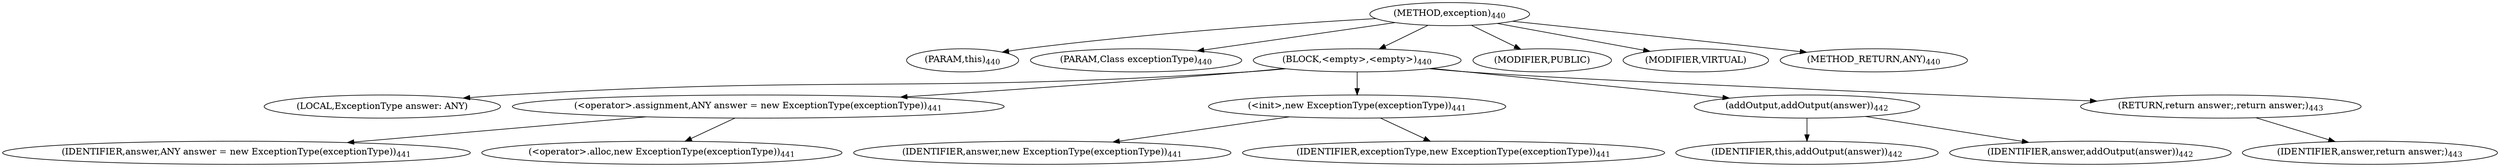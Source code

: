 digraph "exception" {  
"915" [label = <(METHOD,exception)<SUB>440</SUB>> ]
"106" [label = <(PARAM,this)<SUB>440</SUB>> ]
"916" [label = <(PARAM,Class exceptionType)<SUB>440</SUB>> ]
"917" [label = <(BLOCK,&lt;empty&gt;,&lt;empty&gt;)<SUB>440</SUB>> ]
"104" [label = <(LOCAL,ExceptionType answer: ANY)> ]
"918" [label = <(&lt;operator&gt;.assignment,ANY answer = new ExceptionType(exceptionType))<SUB>441</SUB>> ]
"919" [label = <(IDENTIFIER,answer,ANY answer = new ExceptionType(exceptionType))<SUB>441</SUB>> ]
"920" [label = <(&lt;operator&gt;.alloc,new ExceptionType(exceptionType))<SUB>441</SUB>> ]
"921" [label = <(&lt;init&gt;,new ExceptionType(exceptionType))<SUB>441</SUB>> ]
"103" [label = <(IDENTIFIER,answer,new ExceptionType(exceptionType))<SUB>441</SUB>> ]
"922" [label = <(IDENTIFIER,exceptionType,new ExceptionType(exceptionType))<SUB>441</SUB>> ]
"923" [label = <(addOutput,addOutput(answer))<SUB>442</SUB>> ]
"105" [label = <(IDENTIFIER,this,addOutput(answer))<SUB>442</SUB>> ]
"924" [label = <(IDENTIFIER,answer,addOutput(answer))<SUB>442</SUB>> ]
"925" [label = <(RETURN,return answer;,return answer;)<SUB>443</SUB>> ]
"926" [label = <(IDENTIFIER,answer,return answer;)<SUB>443</SUB>> ]
"927" [label = <(MODIFIER,PUBLIC)> ]
"928" [label = <(MODIFIER,VIRTUAL)> ]
"929" [label = <(METHOD_RETURN,ANY)<SUB>440</SUB>> ]
  "915" -> "106" 
  "915" -> "916" 
  "915" -> "917" 
  "915" -> "927" 
  "915" -> "928" 
  "915" -> "929" 
  "917" -> "104" 
  "917" -> "918" 
  "917" -> "921" 
  "917" -> "923" 
  "917" -> "925" 
  "918" -> "919" 
  "918" -> "920" 
  "921" -> "103" 
  "921" -> "922" 
  "923" -> "105" 
  "923" -> "924" 
  "925" -> "926" 
}

